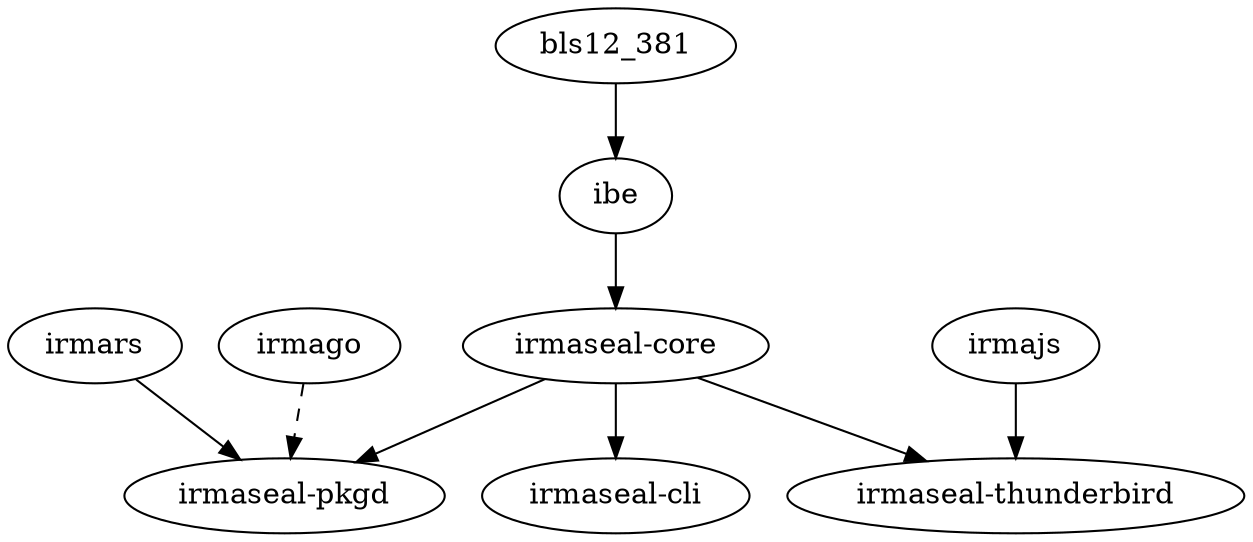 digraph D {
    bls12_381 -> ibe;
    ibe -> "irmaseal-core";
    "irmaseal-core" -> "irmaseal-cli";
    {"irmaseal-core", "irmars" -> "irmaseal-pkgd"};
    irmago -> "irmaseal-pkgd" [style=dashed];
    {"irmaseal-core", "irmajs" -> "irmaseal-thunderbird"};
}